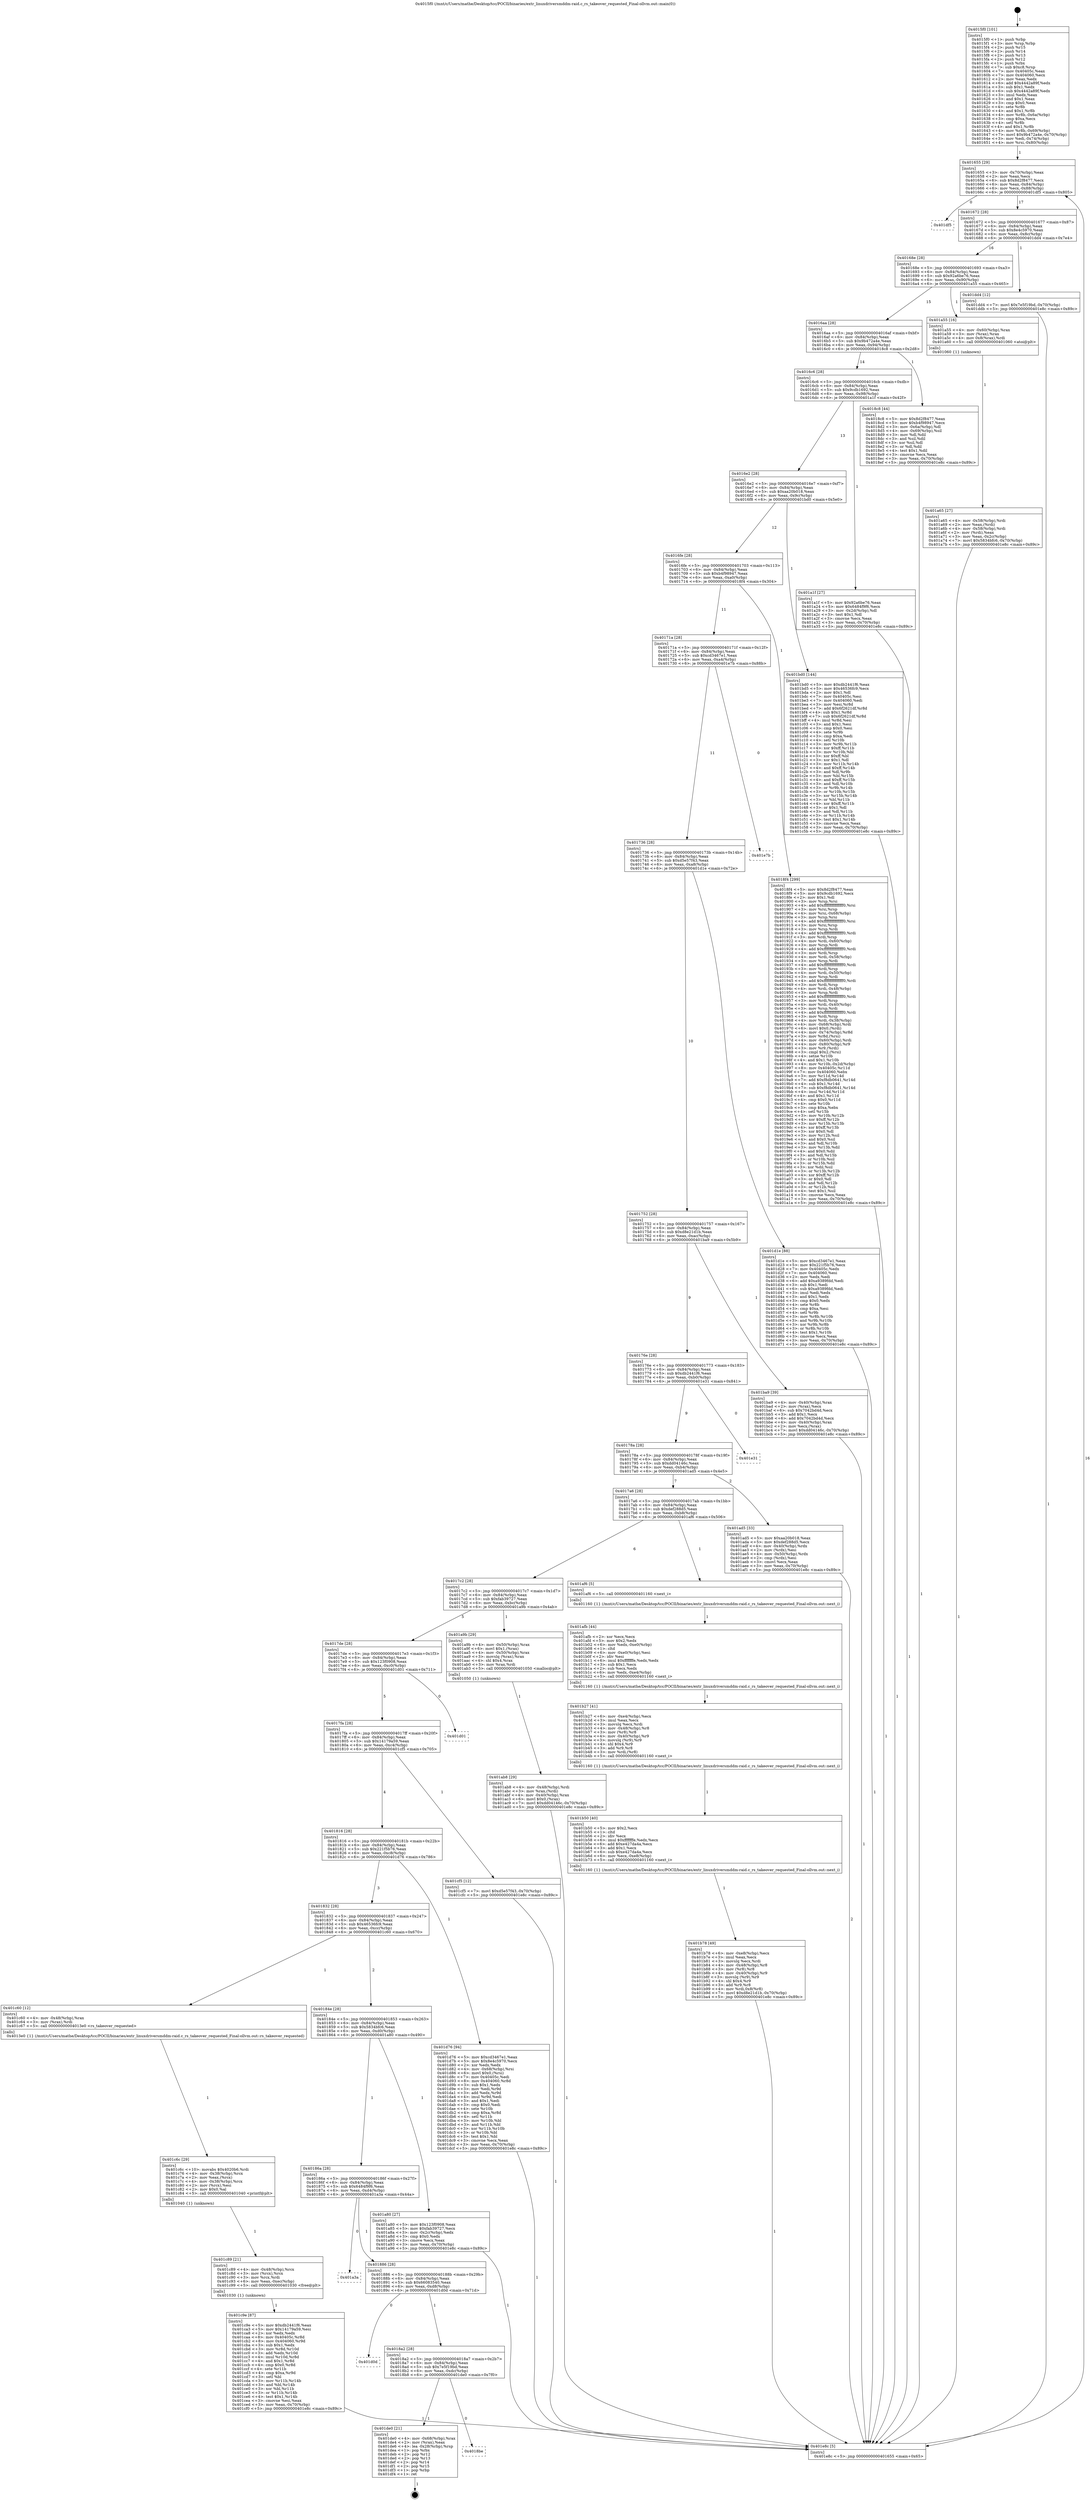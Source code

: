 digraph "0x4015f0" {
  label = "0x4015f0 (/mnt/c/Users/mathe/Desktop/tcc/POCII/binaries/extr_linuxdriversmddm-raid.c_rs_takeover_requested_Final-ollvm.out::main(0))"
  labelloc = "t"
  node[shape=record]

  Entry [label="",width=0.3,height=0.3,shape=circle,fillcolor=black,style=filled]
  "0x401655" [label="{
     0x401655 [29]\l
     | [instrs]\l
     &nbsp;&nbsp;0x401655 \<+3\>: mov -0x70(%rbp),%eax\l
     &nbsp;&nbsp;0x401658 \<+2\>: mov %eax,%ecx\l
     &nbsp;&nbsp;0x40165a \<+6\>: sub $0x8d2f8477,%ecx\l
     &nbsp;&nbsp;0x401660 \<+6\>: mov %eax,-0x84(%rbp)\l
     &nbsp;&nbsp;0x401666 \<+6\>: mov %ecx,-0x88(%rbp)\l
     &nbsp;&nbsp;0x40166c \<+6\>: je 0000000000401df5 \<main+0x805\>\l
  }"]
  "0x401df5" [label="{
     0x401df5\l
  }", style=dashed]
  "0x401672" [label="{
     0x401672 [28]\l
     | [instrs]\l
     &nbsp;&nbsp;0x401672 \<+5\>: jmp 0000000000401677 \<main+0x87\>\l
     &nbsp;&nbsp;0x401677 \<+6\>: mov -0x84(%rbp),%eax\l
     &nbsp;&nbsp;0x40167d \<+5\>: sub $0x8e4c5970,%eax\l
     &nbsp;&nbsp;0x401682 \<+6\>: mov %eax,-0x8c(%rbp)\l
     &nbsp;&nbsp;0x401688 \<+6\>: je 0000000000401dd4 \<main+0x7e4\>\l
  }"]
  Exit [label="",width=0.3,height=0.3,shape=circle,fillcolor=black,style=filled,peripheries=2]
  "0x401dd4" [label="{
     0x401dd4 [12]\l
     | [instrs]\l
     &nbsp;&nbsp;0x401dd4 \<+7\>: movl $0x7e5f19bd,-0x70(%rbp)\l
     &nbsp;&nbsp;0x401ddb \<+5\>: jmp 0000000000401e8c \<main+0x89c\>\l
  }"]
  "0x40168e" [label="{
     0x40168e [28]\l
     | [instrs]\l
     &nbsp;&nbsp;0x40168e \<+5\>: jmp 0000000000401693 \<main+0xa3\>\l
     &nbsp;&nbsp;0x401693 \<+6\>: mov -0x84(%rbp),%eax\l
     &nbsp;&nbsp;0x401699 \<+5\>: sub $0x92a6be76,%eax\l
     &nbsp;&nbsp;0x40169e \<+6\>: mov %eax,-0x90(%rbp)\l
     &nbsp;&nbsp;0x4016a4 \<+6\>: je 0000000000401a55 \<main+0x465\>\l
  }"]
  "0x4018be" [label="{
     0x4018be\l
  }", style=dashed]
  "0x401a55" [label="{
     0x401a55 [16]\l
     | [instrs]\l
     &nbsp;&nbsp;0x401a55 \<+4\>: mov -0x60(%rbp),%rax\l
     &nbsp;&nbsp;0x401a59 \<+3\>: mov (%rax),%rax\l
     &nbsp;&nbsp;0x401a5c \<+4\>: mov 0x8(%rax),%rdi\l
     &nbsp;&nbsp;0x401a60 \<+5\>: call 0000000000401060 \<atoi@plt\>\l
     | [calls]\l
     &nbsp;&nbsp;0x401060 \{1\} (unknown)\l
  }"]
  "0x4016aa" [label="{
     0x4016aa [28]\l
     | [instrs]\l
     &nbsp;&nbsp;0x4016aa \<+5\>: jmp 00000000004016af \<main+0xbf\>\l
     &nbsp;&nbsp;0x4016af \<+6\>: mov -0x84(%rbp),%eax\l
     &nbsp;&nbsp;0x4016b5 \<+5\>: sub $0x9b472a4e,%eax\l
     &nbsp;&nbsp;0x4016ba \<+6\>: mov %eax,-0x94(%rbp)\l
     &nbsp;&nbsp;0x4016c0 \<+6\>: je 00000000004018c8 \<main+0x2d8\>\l
  }"]
  "0x401de0" [label="{
     0x401de0 [21]\l
     | [instrs]\l
     &nbsp;&nbsp;0x401de0 \<+4\>: mov -0x68(%rbp),%rax\l
     &nbsp;&nbsp;0x401de4 \<+2\>: mov (%rax),%eax\l
     &nbsp;&nbsp;0x401de6 \<+4\>: lea -0x28(%rbp),%rsp\l
     &nbsp;&nbsp;0x401dea \<+1\>: pop %rbx\l
     &nbsp;&nbsp;0x401deb \<+2\>: pop %r12\l
     &nbsp;&nbsp;0x401ded \<+2\>: pop %r13\l
     &nbsp;&nbsp;0x401def \<+2\>: pop %r14\l
     &nbsp;&nbsp;0x401df1 \<+2\>: pop %r15\l
     &nbsp;&nbsp;0x401df3 \<+1\>: pop %rbp\l
     &nbsp;&nbsp;0x401df4 \<+1\>: ret\l
  }"]
  "0x4018c8" [label="{
     0x4018c8 [44]\l
     | [instrs]\l
     &nbsp;&nbsp;0x4018c8 \<+5\>: mov $0x8d2f8477,%eax\l
     &nbsp;&nbsp;0x4018cd \<+5\>: mov $0xb4f98947,%ecx\l
     &nbsp;&nbsp;0x4018d2 \<+3\>: mov -0x6a(%rbp),%dl\l
     &nbsp;&nbsp;0x4018d5 \<+4\>: mov -0x69(%rbp),%sil\l
     &nbsp;&nbsp;0x4018d9 \<+3\>: mov %dl,%dil\l
     &nbsp;&nbsp;0x4018dc \<+3\>: and %sil,%dil\l
     &nbsp;&nbsp;0x4018df \<+3\>: xor %sil,%dl\l
     &nbsp;&nbsp;0x4018e2 \<+3\>: or %dl,%dil\l
     &nbsp;&nbsp;0x4018e5 \<+4\>: test $0x1,%dil\l
     &nbsp;&nbsp;0x4018e9 \<+3\>: cmovne %ecx,%eax\l
     &nbsp;&nbsp;0x4018ec \<+3\>: mov %eax,-0x70(%rbp)\l
     &nbsp;&nbsp;0x4018ef \<+5\>: jmp 0000000000401e8c \<main+0x89c\>\l
  }"]
  "0x4016c6" [label="{
     0x4016c6 [28]\l
     | [instrs]\l
     &nbsp;&nbsp;0x4016c6 \<+5\>: jmp 00000000004016cb \<main+0xdb\>\l
     &nbsp;&nbsp;0x4016cb \<+6\>: mov -0x84(%rbp),%eax\l
     &nbsp;&nbsp;0x4016d1 \<+5\>: sub $0x9cdb1692,%eax\l
     &nbsp;&nbsp;0x4016d6 \<+6\>: mov %eax,-0x98(%rbp)\l
     &nbsp;&nbsp;0x4016dc \<+6\>: je 0000000000401a1f \<main+0x42f\>\l
  }"]
  "0x401e8c" [label="{
     0x401e8c [5]\l
     | [instrs]\l
     &nbsp;&nbsp;0x401e8c \<+5\>: jmp 0000000000401655 \<main+0x65\>\l
  }"]
  "0x4015f0" [label="{
     0x4015f0 [101]\l
     | [instrs]\l
     &nbsp;&nbsp;0x4015f0 \<+1\>: push %rbp\l
     &nbsp;&nbsp;0x4015f1 \<+3\>: mov %rsp,%rbp\l
     &nbsp;&nbsp;0x4015f4 \<+2\>: push %r15\l
     &nbsp;&nbsp;0x4015f6 \<+2\>: push %r14\l
     &nbsp;&nbsp;0x4015f8 \<+2\>: push %r13\l
     &nbsp;&nbsp;0x4015fa \<+2\>: push %r12\l
     &nbsp;&nbsp;0x4015fc \<+1\>: push %rbx\l
     &nbsp;&nbsp;0x4015fd \<+7\>: sub $0xc8,%rsp\l
     &nbsp;&nbsp;0x401604 \<+7\>: mov 0x40405c,%eax\l
     &nbsp;&nbsp;0x40160b \<+7\>: mov 0x404060,%ecx\l
     &nbsp;&nbsp;0x401612 \<+2\>: mov %eax,%edx\l
     &nbsp;&nbsp;0x401614 \<+6\>: add $0x4442a89f,%edx\l
     &nbsp;&nbsp;0x40161a \<+3\>: sub $0x1,%edx\l
     &nbsp;&nbsp;0x40161d \<+6\>: sub $0x4442a89f,%edx\l
     &nbsp;&nbsp;0x401623 \<+3\>: imul %edx,%eax\l
     &nbsp;&nbsp;0x401626 \<+3\>: and $0x1,%eax\l
     &nbsp;&nbsp;0x401629 \<+3\>: cmp $0x0,%eax\l
     &nbsp;&nbsp;0x40162c \<+4\>: sete %r8b\l
     &nbsp;&nbsp;0x401630 \<+4\>: and $0x1,%r8b\l
     &nbsp;&nbsp;0x401634 \<+4\>: mov %r8b,-0x6a(%rbp)\l
     &nbsp;&nbsp;0x401638 \<+3\>: cmp $0xa,%ecx\l
     &nbsp;&nbsp;0x40163b \<+4\>: setl %r8b\l
     &nbsp;&nbsp;0x40163f \<+4\>: and $0x1,%r8b\l
     &nbsp;&nbsp;0x401643 \<+4\>: mov %r8b,-0x69(%rbp)\l
     &nbsp;&nbsp;0x401647 \<+7\>: movl $0x9b472a4e,-0x70(%rbp)\l
     &nbsp;&nbsp;0x40164e \<+3\>: mov %edi,-0x74(%rbp)\l
     &nbsp;&nbsp;0x401651 \<+4\>: mov %rsi,-0x80(%rbp)\l
  }"]
  "0x4018a2" [label="{
     0x4018a2 [28]\l
     | [instrs]\l
     &nbsp;&nbsp;0x4018a2 \<+5\>: jmp 00000000004018a7 \<main+0x2b7\>\l
     &nbsp;&nbsp;0x4018a7 \<+6\>: mov -0x84(%rbp),%eax\l
     &nbsp;&nbsp;0x4018ad \<+5\>: sub $0x7e5f19bd,%eax\l
     &nbsp;&nbsp;0x4018b2 \<+6\>: mov %eax,-0xdc(%rbp)\l
     &nbsp;&nbsp;0x4018b8 \<+6\>: je 0000000000401de0 \<main+0x7f0\>\l
  }"]
  "0x401a1f" [label="{
     0x401a1f [27]\l
     | [instrs]\l
     &nbsp;&nbsp;0x401a1f \<+5\>: mov $0x92a6be76,%eax\l
     &nbsp;&nbsp;0x401a24 \<+5\>: mov $0x6484f9f6,%ecx\l
     &nbsp;&nbsp;0x401a29 \<+3\>: mov -0x2d(%rbp),%dl\l
     &nbsp;&nbsp;0x401a2c \<+3\>: test $0x1,%dl\l
     &nbsp;&nbsp;0x401a2f \<+3\>: cmovne %ecx,%eax\l
     &nbsp;&nbsp;0x401a32 \<+3\>: mov %eax,-0x70(%rbp)\l
     &nbsp;&nbsp;0x401a35 \<+5\>: jmp 0000000000401e8c \<main+0x89c\>\l
  }"]
  "0x4016e2" [label="{
     0x4016e2 [28]\l
     | [instrs]\l
     &nbsp;&nbsp;0x4016e2 \<+5\>: jmp 00000000004016e7 \<main+0xf7\>\l
     &nbsp;&nbsp;0x4016e7 \<+6\>: mov -0x84(%rbp),%eax\l
     &nbsp;&nbsp;0x4016ed \<+5\>: sub $0xaa20b018,%eax\l
     &nbsp;&nbsp;0x4016f2 \<+6\>: mov %eax,-0x9c(%rbp)\l
     &nbsp;&nbsp;0x4016f8 \<+6\>: je 0000000000401bd0 \<main+0x5e0\>\l
  }"]
  "0x401d0d" [label="{
     0x401d0d\l
  }", style=dashed]
  "0x401bd0" [label="{
     0x401bd0 [144]\l
     | [instrs]\l
     &nbsp;&nbsp;0x401bd0 \<+5\>: mov $0xdb2441f6,%eax\l
     &nbsp;&nbsp;0x401bd5 \<+5\>: mov $0x46536fc9,%ecx\l
     &nbsp;&nbsp;0x401bda \<+2\>: mov $0x1,%dl\l
     &nbsp;&nbsp;0x401bdc \<+7\>: mov 0x40405c,%esi\l
     &nbsp;&nbsp;0x401be3 \<+7\>: mov 0x404060,%edi\l
     &nbsp;&nbsp;0x401bea \<+3\>: mov %esi,%r8d\l
     &nbsp;&nbsp;0x401bed \<+7\>: add $0x6f2621df,%r8d\l
     &nbsp;&nbsp;0x401bf4 \<+4\>: sub $0x1,%r8d\l
     &nbsp;&nbsp;0x401bf8 \<+7\>: sub $0x6f2621df,%r8d\l
     &nbsp;&nbsp;0x401bff \<+4\>: imul %r8d,%esi\l
     &nbsp;&nbsp;0x401c03 \<+3\>: and $0x1,%esi\l
     &nbsp;&nbsp;0x401c06 \<+3\>: cmp $0x0,%esi\l
     &nbsp;&nbsp;0x401c09 \<+4\>: sete %r9b\l
     &nbsp;&nbsp;0x401c0d \<+3\>: cmp $0xa,%edi\l
     &nbsp;&nbsp;0x401c10 \<+4\>: setl %r10b\l
     &nbsp;&nbsp;0x401c14 \<+3\>: mov %r9b,%r11b\l
     &nbsp;&nbsp;0x401c17 \<+4\>: xor $0xff,%r11b\l
     &nbsp;&nbsp;0x401c1b \<+3\>: mov %r10b,%bl\l
     &nbsp;&nbsp;0x401c1e \<+3\>: xor $0xff,%bl\l
     &nbsp;&nbsp;0x401c21 \<+3\>: xor $0x1,%dl\l
     &nbsp;&nbsp;0x401c24 \<+3\>: mov %r11b,%r14b\l
     &nbsp;&nbsp;0x401c27 \<+4\>: and $0xff,%r14b\l
     &nbsp;&nbsp;0x401c2b \<+3\>: and %dl,%r9b\l
     &nbsp;&nbsp;0x401c2e \<+3\>: mov %bl,%r15b\l
     &nbsp;&nbsp;0x401c31 \<+4\>: and $0xff,%r15b\l
     &nbsp;&nbsp;0x401c35 \<+3\>: and %dl,%r10b\l
     &nbsp;&nbsp;0x401c38 \<+3\>: or %r9b,%r14b\l
     &nbsp;&nbsp;0x401c3b \<+3\>: or %r10b,%r15b\l
     &nbsp;&nbsp;0x401c3e \<+3\>: xor %r15b,%r14b\l
     &nbsp;&nbsp;0x401c41 \<+3\>: or %bl,%r11b\l
     &nbsp;&nbsp;0x401c44 \<+4\>: xor $0xff,%r11b\l
     &nbsp;&nbsp;0x401c48 \<+3\>: or $0x1,%dl\l
     &nbsp;&nbsp;0x401c4b \<+3\>: and %dl,%r11b\l
     &nbsp;&nbsp;0x401c4e \<+3\>: or %r11b,%r14b\l
     &nbsp;&nbsp;0x401c51 \<+4\>: test $0x1,%r14b\l
     &nbsp;&nbsp;0x401c55 \<+3\>: cmovne %ecx,%eax\l
     &nbsp;&nbsp;0x401c58 \<+3\>: mov %eax,-0x70(%rbp)\l
     &nbsp;&nbsp;0x401c5b \<+5\>: jmp 0000000000401e8c \<main+0x89c\>\l
  }"]
  "0x4016fe" [label="{
     0x4016fe [28]\l
     | [instrs]\l
     &nbsp;&nbsp;0x4016fe \<+5\>: jmp 0000000000401703 \<main+0x113\>\l
     &nbsp;&nbsp;0x401703 \<+6\>: mov -0x84(%rbp),%eax\l
     &nbsp;&nbsp;0x401709 \<+5\>: sub $0xb4f98947,%eax\l
     &nbsp;&nbsp;0x40170e \<+6\>: mov %eax,-0xa0(%rbp)\l
     &nbsp;&nbsp;0x401714 \<+6\>: je 00000000004018f4 \<main+0x304\>\l
  }"]
  "0x401886" [label="{
     0x401886 [28]\l
     | [instrs]\l
     &nbsp;&nbsp;0x401886 \<+5\>: jmp 000000000040188b \<main+0x29b\>\l
     &nbsp;&nbsp;0x40188b \<+6\>: mov -0x84(%rbp),%eax\l
     &nbsp;&nbsp;0x401891 \<+5\>: sub $0x66083540,%eax\l
     &nbsp;&nbsp;0x401896 \<+6\>: mov %eax,-0xd8(%rbp)\l
     &nbsp;&nbsp;0x40189c \<+6\>: je 0000000000401d0d \<main+0x71d\>\l
  }"]
  "0x4018f4" [label="{
     0x4018f4 [299]\l
     | [instrs]\l
     &nbsp;&nbsp;0x4018f4 \<+5\>: mov $0x8d2f8477,%eax\l
     &nbsp;&nbsp;0x4018f9 \<+5\>: mov $0x9cdb1692,%ecx\l
     &nbsp;&nbsp;0x4018fe \<+2\>: mov $0x1,%dl\l
     &nbsp;&nbsp;0x401900 \<+3\>: mov %rsp,%rsi\l
     &nbsp;&nbsp;0x401903 \<+4\>: add $0xfffffffffffffff0,%rsi\l
     &nbsp;&nbsp;0x401907 \<+3\>: mov %rsi,%rsp\l
     &nbsp;&nbsp;0x40190a \<+4\>: mov %rsi,-0x68(%rbp)\l
     &nbsp;&nbsp;0x40190e \<+3\>: mov %rsp,%rsi\l
     &nbsp;&nbsp;0x401911 \<+4\>: add $0xfffffffffffffff0,%rsi\l
     &nbsp;&nbsp;0x401915 \<+3\>: mov %rsi,%rsp\l
     &nbsp;&nbsp;0x401918 \<+3\>: mov %rsp,%rdi\l
     &nbsp;&nbsp;0x40191b \<+4\>: add $0xfffffffffffffff0,%rdi\l
     &nbsp;&nbsp;0x40191f \<+3\>: mov %rdi,%rsp\l
     &nbsp;&nbsp;0x401922 \<+4\>: mov %rdi,-0x60(%rbp)\l
     &nbsp;&nbsp;0x401926 \<+3\>: mov %rsp,%rdi\l
     &nbsp;&nbsp;0x401929 \<+4\>: add $0xfffffffffffffff0,%rdi\l
     &nbsp;&nbsp;0x40192d \<+3\>: mov %rdi,%rsp\l
     &nbsp;&nbsp;0x401930 \<+4\>: mov %rdi,-0x58(%rbp)\l
     &nbsp;&nbsp;0x401934 \<+3\>: mov %rsp,%rdi\l
     &nbsp;&nbsp;0x401937 \<+4\>: add $0xfffffffffffffff0,%rdi\l
     &nbsp;&nbsp;0x40193b \<+3\>: mov %rdi,%rsp\l
     &nbsp;&nbsp;0x40193e \<+4\>: mov %rdi,-0x50(%rbp)\l
     &nbsp;&nbsp;0x401942 \<+3\>: mov %rsp,%rdi\l
     &nbsp;&nbsp;0x401945 \<+4\>: add $0xfffffffffffffff0,%rdi\l
     &nbsp;&nbsp;0x401949 \<+3\>: mov %rdi,%rsp\l
     &nbsp;&nbsp;0x40194c \<+4\>: mov %rdi,-0x48(%rbp)\l
     &nbsp;&nbsp;0x401950 \<+3\>: mov %rsp,%rdi\l
     &nbsp;&nbsp;0x401953 \<+4\>: add $0xfffffffffffffff0,%rdi\l
     &nbsp;&nbsp;0x401957 \<+3\>: mov %rdi,%rsp\l
     &nbsp;&nbsp;0x40195a \<+4\>: mov %rdi,-0x40(%rbp)\l
     &nbsp;&nbsp;0x40195e \<+3\>: mov %rsp,%rdi\l
     &nbsp;&nbsp;0x401961 \<+4\>: add $0xfffffffffffffff0,%rdi\l
     &nbsp;&nbsp;0x401965 \<+3\>: mov %rdi,%rsp\l
     &nbsp;&nbsp;0x401968 \<+4\>: mov %rdi,-0x38(%rbp)\l
     &nbsp;&nbsp;0x40196c \<+4\>: mov -0x68(%rbp),%rdi\l
     &nbsp;&nbsp;0x401970 \<+6\>: movl $0x0,(%rdi)\l
     &nbsp;&nbsp;0x401976 \<+4\>: mov -0x74(%rbp),%r8d\l
     &nbsp;&nbsp;0x40197a \<+3\>: mov %r8d,(%rsi)\l
     &nbsp;&nbsp;0x40197d \<+4\>: mov -0x60(%rbp),%rdi\l
     &nbsp;&nbsp;0x401981 \<+4\>: mov -0x80(%rbp),%r9\l
     &nbsp;&nbsp;0x401985 \<+3\>: mov %r9,(%rdi)\l
     &nbsp;&nbsp;0x401988 \<+3\>: cmpl $0x2,(%rsi)\l
     &nbsp;&nbsp;0x40198b \<+4\>: setne %r10b\l
     &nbsp;&nbsp;0x40198f \<+4\>: and $0x1,%r10b\l
     &nbsp;&nbsp;0x401993 \<+4\>: mov %r10b,-0x2d(%rbp)\l
     &nbsp;&nbsp;0x401997 \<+8\>: mov 0x40405c,%r11d\l
     &nbsp;&nbsp;0x40199f \<+7\>: mov 0x404060,%ebx\l
     &nbsp;&nbsp;0x4019a6 \<+3\>: mov %r11d,%r14d\l
     &nbsp;&nbsp;0x4019a9 \<+7\>: add $0xf8db0641,%r14d\l
     &nbsp;&nbsp;0x4019b0 \<+4\>: sub $0x1,%r14d\l
     &nbsp;&nbsp;0x4019b4 \<+7\>: sub $0xf8db0641,%r14d\l
     &nbsp;&nbsp;0x4019bb \<+4\>: imul %r14d,%r11d\l
     &nbsp;&nbsp;0x4019bf \<+4\>: and $0x1,%r11d\l
     &nbsp;&nbsp;0x4019c3 \<+4\>: cmp $0x0,%r11d\l
     &nbsp;&nbsp;0x4019c7 \<+4\>: sete %r10b\l
     &nbsp;&nbsp;0x4019cb \<+3\>: cmp $0xa,%ebx\l
     &nbsp;&nbsp;0x4019ce \<+4\>: setl %r15b\l
     &nbsp;&nbsp;0x4019d2 \<+3\>: mov %r10b,%r12b\l
     &nbsp;&nbsp;0x4019d5 \<+4\>: xor $0xff,%r12b\l
     &nbsp;&nbsp;0x4019d9 \<+3\>: mov %r15b,%r13b\l
     &nbsp;&nbsp;0x4019dc \<+4\>: xor $0xff,%r13b\l
     &nbsp;&nbsp;0x4019e0 \<+3\>: xor $0x0,%dl\l
     &nbsp;&nbsp;0x4019e3 \<+3\>: mov %r12b,%sil\l
     &nbsp;&nbsp;0x4019e6 \<+4\>: and $0x0,%sil\l
     &nbsp;&nbsp;0x4019ea \<+3\>: and %dl,%r10b\l
     &nbsp;&nbsp;0x4019ed \<+3\>: mov %r13b,%dil\l
     &nbsp;&nbsp;0x4019f0 \<+4\>: and $0x0,%dil\l
     &nbsp;&nbsp;0x4019f4 \<+3\>: and %dl,%r15b\l
     &nbsp;&nbsp;0x4019f7 \<+3\>: or %r10b,%sil\l
     &nbsp;&nbsp;0x4019fa \<+3\>: or %r15b,%dil\l
     &nbsp;&nbsp;0x4019fd \<+3\>: xor %dil,%sil\l
     &nbsp;&nbsp;0x401a00 \<+3\>: or %r13b,%r12b\l
     &nbsp;&nbsp;0x401a03 \<+4\>: xor $0xff,%r12b\l
     &nbsp;&nbsp;0x401a07 \<+3\>: or $0x0,%dl\l
     &nbsp;&nbsp;0x401a0a \<+3\>: and %dl,%r12b\l
     &nbsp;&nbsp;0x401a0d \<+3\>: or %r12b,%sil\l
     &nbsp;&nbsp;0x401a10 \<+4\>: test $0x1,%sil\l
     &nbsp;&nbsp;0x401a14 \<+3\>: cmovne %ecx,%eax\l
     &nbsp;&nbsp;0x401a17 \<+3\>: mov %eax,-0x70(%rbp)\l
     &nbsp;&nbsp;0x401a1a \<+5\>: jmp 0000000000401e8c \<main+0x89c\>\l
  }"]
  "0x40171a" [label="{
     0x40171a [28]\l
     | [instrs]\l
     &nbsp;&nbsp;0x40171a \<+5\>: jmp 000000000040171f \<main+0x12f\>\l
     &nbsp;&nbsp;0x40171f \<+6\>: mov -0x84(%rbp),%eax\l
     &nbsp;&nbsp;0x401725 \<+5\>: sub $0xcd3467e1,%eax\l
     &nbsp;&nbsp;0x40172a \<+6\>: mov %eax,-0xa4(%rbp)\l
     &nbsp;&nbsp;0x401730 \<+6\>: je 0000000000401e7b \<main+0x88b\>\l
  }"]
  "0x401a3a" [label="{
     0x401a3a\l
  }", style=dashed]
  "0x401a65" [label="{
     0x401a65 [27]\l
     | [instrs]\l
     &nbsp;&nbsp;0x401a65 \<+4\>: mov -0x58(%rbp),%rdi\l
     &nbsp;&nbsp;0x401a69 \<+2\>: mov %eax,(%rdi)\l
     &nbsp;&nbsp;0x401a6b \<+4\>: mov -0x58(%rbp),%rdi\l
     &nbsp;&nbsp;0x401a6f \<+2\>: mov (%rdi),%eax\l
     &nbsp;&nbsp;0x401a71 \<+3\>: mov %eax,-0x2c(%rbp)\l
     &nbsp;&nbsp;0x401a74 \<+7\>: movl $0x5834bfc6,-0x70(%rbp)\l
     &nbsp;&nbsp;0x401a7b \<+5\>: jmp 0000000000401e8c \<main+0x89c\>\l
  }"]
  "0x401c9e" [label="{
     0x401c9e [87]\l
     | [instrs]\l
     &nbsp;&nbsp;0x401c9e \<+5\>: mov $0xdb2441f6,%eax\l
     &nbsp;&nbsp;0x401ca3 \<+5\>: mov $0x14179a59,%esi\l
     &nbsp;&nbsp;0x401ca8 \<+2\>: xor %edx,%edx\l
     &nbsp;&nbsp;0x401caa \<+8\>: mov 0x40405c,%r8d\l
     &nbsp;&nbsp;0x401cb2 \<+8\>: mov 0x404060,%r9d\l
     &nbsp;&nbsp;0x401cba \<+3\>: sub $0x1,%edx\l
     &nbsp;&nbsp;0x401cbd \<+3\>: mov %r8d,%r10d\l
     &nbsp;&nbsp;0x401cc0 \<+3\>: add %edx,%r10d\l
     &nbsp;&nbsp;0x401cc3 \<+4\>: imul %r10d,%r8d\l
     &nbsp;&nbsp;0x401cc7 \<+4\>: and $0x1,%r8d\l
     &nbsp;&nbsp;0x401ccb \<+4\>: cmp $0x0,%r8d\l
     &nbsp;&nbsp;0x401ccf \<+4\>: sete %r11b\l
     &nbsp;&nbsp;0x401cd3 \<+4\>: cmp $0xa,%r9d\l
     &nbsp;&nbsp;0x401cd7 \<+3\>: setl %bl\l
     &nbsp;&nbsp;0x401cda \<+3\>: mov %r11b,%r14b\l
     &nbsp;&nbsp;0x401cdd \<+3\>: and %bl,%r14b\l
     &nbsp;&nbsp;0x401ce0 \<+3\>: xor %bl,%r11b\l
     &nbsp;&nbsp;0x401ce3 \<+3\>: or %r11b,%r14b\l
     &nbsp;&nbsp;0x401ce6 \<+4\>: test $0x1,%r14b\l
     &nbsp;&nbsp;0x401cea \<+3\>: cmovne %esi,%eax\l
     &nbsp;&nbsp;0x401ced \<+3\>: mov %eax,-0x70(%rbp)\l
     &nbsp;&nbsp;0x401cf0 \<+5\>: jmp 0000000000401e8c \<main+0x89c\>\l
  }"]
  "0x401e7b" [label="{
     0x401e7b\l
  }", style=dashed]
  "0x401736" [label="{
     0x401736 [28]\l
     | [instrs]\l
     &nbsp;&nbsp;0x401736 \<+5\>: jmp 000000000040173b \<main+0x14b\>\l
     &nbsp;&nbsp;0x40173b \<+6\>: mov -0x84(%rbp),%eax\l
     &nbsp;&nbsp;0x401741 \<+5\>: sub $0xd5e57f43,%eax\l
     &nbsp;&nbsp;0x401746 \<+6\>: mov %eax,-0xa8(%rbp)\l
     &nbsp;&nbsp;0x40174c \<+6\>: je 0000000000401d1e \<main+0x72e\>\l
  }"]
  "0x401c89" [label="{
     0x401c89 [21]\l
     | [instrs]\l
     &nbsp;&nbsp;0x401c89 \<+4\>: mov -0x48(%rbp),%rcx\l
     &nbsp;&nbsp;0x401c8d \<+3\>: mov (%rcx),%rcx\l
     &nbsp;&nbsp;0x401c90 \<+3\>: mov %rcx,%rdi\l
     &nbsp;&nbsp;0x401c93 \<+6\>: mov %eax,-0xec(%rbp)\l
     &nbsp;&nbsp;0x401c99 \<+5\>: call 0000000000401030 \<free@plt\>\l
     | [calls]\l
     &nbsp;&nbsp;0x401030 \{1\} (unknown)\l
  }"]
  "0x401d1e" [label="{
     0x401d1e [88]\l
     | [instrs]\l
     &nbsp;&nbsp;0x401d1e \<+5\>: mov $0xcd3467e1,%eax\l
     &nbsp;&nbsp;0x401d23 \<+5\>: mov $0x221f5b76,%ecx\l
     &nbsp;&nbsp;0x401d28 \<+7\>: mov 0x40405c,%edx\l
     &nbsp;&nbsp;0x401d2f \<+7\>: mov 0x404060,%esi\l
     &nbsp;&nbsp;0x401d36 \<+2\>: mov %edx,%edi\l
     &nbsp;&nbsp;0x401d38 \<+6\>: add $0xa9389fdd,%edi\l
     &nbsp;&nbsp;0x401d3e \<+3\>: sub $0x1,%edi\l
     &nbsp;&nbsp;0x401d41 \<+6\>: sub $0xa9389fdd,%edi\l
     &nbsp;&nbsp;0x401d47 \<+3\>: imul %edi,%edx\l
     &nbsp;&nbsp;0x401d4a \<+3\>: and $0x1,%edx\l
     &nbsp;&nbsp;0x401d4d \<+3\>: cmp $0x0,%edx\l
     &nbsp;&nbsp;0x401d50 \<+4\>: sete %r8b\l
     &nbsp;&nbsp;0x401d54 \<+3\>: cmp $0xa,%esi\l
     &nbsp;&nbsp;0x401d57 \<+4\>: setl %r9b\l
     &nbsp;&nbsp;0x401d5b \<+3\>: mov %r8b,%r10b\l
     &nbsp;&nbsp;0x401d5e \<+3\>: and %r9b,%r10b\l
     &nbsp;&nbsp;0x401d61 \<+3\>: xor %r9b,%r8b\l
     &nbsp;&nbsp;0x401d64 \<+3\>: or %r8b,%r10b\l
     &nbsp;&nbsp;0x401d67 \<+4\>: test $0x1,%r10b\l
     &nbsp;&nbsp;0x401d6b \<+3\>: cmovne %ecx,%eax\l
     &nbsp;&nbsp;0x401d6e \<+3\>: mov %eax,-0x70(%rbp)\l
     &nbsp;&nbsp;0x401d71 \<+5\>: jmp 0000000000401e8c \<main+0x89c\>\l
  }"]
  "0x401752" [label="{
     0x401752 [28]\l
     | [instrs]\l
     &nbsp;&nbsp;0x401752 \<+5\>: jmp 0000000000401757 \<main+0x167\>\l
     &nbsp;&nbsp;0x401757 \<+6\>: mov -0x84(%rbp),%eax\l
     &nbsp;&nbsp;0x40175d \<+5\>: sub $0xd8e21d1b,%eax\l
     &nbsp;&nbsp;0x401762 \<+6\>: mov %eax,-0xac(%rbp)\l
     &nbsp;&nbsp;0x401768 \<+6\>: je 0000000000401ba9 \<main+0x5b9\>\l
  }"]
  "0x401c6c" [label="{
     0x401c6c [29]\l
     | [instrs]\l
     &nbsp;&nbsp;0x401c6c \<+10\>: movabs $0x4020b6,%rdi\l
     &nbsp;&nbsp;0x401c76 \<+4\>: mov -0x38(%rbp),%rcx\l
     &nbsp;&nbsp;0x401c7a \<+2\>: mov %eax,(%rcx)\l
     &nbsp;&nbsp;0x401c7c \<+4\>: mov -0x38(%rbp),%rcx\l
     &nbsp;&nbsp;0x401c80 \<+2\>: mov (%rcx),%esi\l
     &nbsp;&nbsp;0x401c82 \<+2\>: mov $0x0,%al\l
     &nbsp;&nbsp;0x401c84 \<+5\>: call 0000000000401040 \<printf@plt\>\l
     | [calls]\l
     &nbsp;&nbsp;0x401040 \{1\} (unknown)\l
  }"]
  "0x401ba9" [label="{
     0x401ba9 [39]\l
     | [instrs]\l
     &nbsp;&nbsp;0x401ba9 \<+4\>: mov -0x40(%rbp),%rax\l
     &nbsp;&nbsp;0x401bad \<+2\>: mov (%rax),%ecx\l
     &nbsp;&nbsp;0x401baf \<+6\>: sub $0x7042bd4d,%ecx\l
     &nbsp;&nbsp;0x401bb5 \<+3\>: add $0x1,%ecx\l
     &nbsp;&nbsp;0x401bb8 \<+6\>: add $0x7042bd4d,%ecx\l
     &nbsp;&nbsp;0x401bbe \<+4\>: mov -0x40(%rbp),%rax\l
     &nbsp;&nbsp;0x401bc2 \<+2\>: mov %ecx,(%rax)\l
     &nbsp;&nbsp;0x401bc4 \<+7\>: movl $0xdd04146c,-0x70(%rbp)\l
     &nbsp;&nbsp;0x401bcb \<+5\>: jmp 0000000000401e8c \<main+0x89c\>\l
  }"]
  "0x40176e" [label="{
     0x40176e [28]\l
     | [instrs]\l
     &nbsp;&nbsp;0x40176e \<+5\>: jmp 0000000000401773 \<main+0x183\>\l
     &nbsp;&nbsp;0x401773 \<+6\>: mov -0x84(%rbp),%eax\l
     &nbsp;&nbsp;0x401779 \<+5\>: sub $0xdb2441f6,%eax\l
     &nbsp;&nbsp;0x40177e \<+6\>: mov %eax,-0xb0(%rbp)\l
     &nbsp;&nbsp;0x401784 \<+6\>: je 0000000000401e31 \<main+0x841\>\l
  }"]
  "0x401b78" [label="{
     0x401b78 [49]\l
     | [instrs]\l
     &nbsp;&nbsp;0x401b78 \<+6\>: mov -0xe8(%rbp),%ecx\l
     &nbsp;&nbsp;0x401b7e \<+3\>: imul %eax,%ecx\l
     &nbsp;&nbsp;0x401b81 \<+3\>: movslq %ecx,%rdi\l
     &nbsp;&nbsp;0x401b84 \<+4\>: mov -0x48(%rbp),%r8\l
     &nbsp;&nbsp;0x401b88 \<+3\>: mov (%r8),%r8\l
     &nbsp;&nbsp;0x401b8b \<+4\>: mov -0x40(%rbp),%r9\l
     &nbsp;&nbsp;0x401b8f \<+3\>: movslq (%r9),%r9\l
     &nbsp;&nbsp;0x401b92 \<+4\>: shl $0x4,%r9\l
     &nbsp;&nbsp;0x401b96 \<+3\>: add %r9,%r8\l
     &nbsp;&nbsp;0x401b99 \<+4\>: mov %rdi,0x8(%r8)\l
     &nbsp;&nbsp;0x401b9d \<+7\>: movl $0xd8e21d1b,-0x70(%rbp)\l
     &nbsp;&nbsp;0x401ba4 \<+5\>: jmp 0000000000401e8c \<main+0x89c\>\l
  }"]
  "0x401e31" [label="{
     0x401e31\l
  }", style=dashed]
  "0x40178a" [label="{
     0x40178a [28]\l
     | [instrs]\l
     &nbsp;&nbsp;0x40178a \<+5\>: jmp 000000000040178f \<main+0x19f\>\l
     &nbsp;&nbsp;0x40178f \<+6\>: mov -0x84(%rbp),%eax\l
     &nbsp;&nbsp;0x401795 \<+5\>: sub $0xdd04146c,%eax\l
     &nbsp;&nbsp;0x40179a \<+6\>: mov %eax,-0xb4(%rbp)\l
     &nbsp;&nbsp;0x4017a0 \<+6\>: je 0000000000401ad5 \<main+0x4e5\>\l
  }"]
  "0x401b50" [label="{
     0x401b50 [40]\l
     | [instrs]\l
     &nbsp;&nbsp;0x401b50 \<+5\>: mov $0x2,%ecx\l
     &nbsp;&nbsp;0x401b55 \<+1\>: cltd\l
     &nbsp;&nbsp;0x401b56 \<+2\>: idiv %ecx\l
     &nbsp;&nbsp;0x401b58 \<+6\>: imul $0xfffffffe,%edx,%ecx\l
     &nbsp;&nbsp;0x401b5e \<+6\>: add $0xe427da4a,%ecx\l
     &nbsp;&nbsp;0x401b64 \<+3\>: add $0x1,%ecx\l
     &nbsp;&nbsp;0x401b67 \<+6\>: sub $0xe427da4a,%ecx\l
     &nbsp;&nbsp;0x401b6d \<+6\>: mov %ecx,-0xe8(%rbp)\l
     &nbsp;&nbsp;0x401b73 \<+5\>: call 0000000000401160 \<next_i\>\l
     | [calls]\l
     &nbsp;&nbsp;0x401160 \{1\} (/mnt/c/Users/mathe/Desktop/tcc/POCII/binaries/extr_linuxdriversmddm-raid.c_rs_takeover_requested_Final-ollvm.out::next_i)\l
  }"]
  "0x401ad5" [label="{
     0x401ad5 [33]\l
     | [instrs]\l
     &nbsp;&nbsp;0x401ad5 \<+5\>: mov $0xaa20b018,%eax\l
     &nbsp;&nbsp;0x401ada \<+5\>: mov $0xdef288d5,%ecx\l
     &nbsp;&nbsp;0x401adf \<+4\>: mov -0x40(%rbp),%rdx\l
     &nbsp;&nbsp;0x401ae3 \<+2\>: mov (%rdx),%esi\l
     &nbsp;&nbsp;0x401ae5 \<+4\>: mov -0x50(%rbp),%rdx\l
     &nbsp;&nbsp;0x401ae9 \<+2\>: cmp (%rdx),%esi\l
     &nbsp;&nbsp;0x401aeb \<+3\>: cmovl %ecx,%eax\l
     &nbsp;&nbsp;0x401aee \<+3\>: mov %eax,-0x70(%rbp)\l
     &nbsp;&nbsp;0x401af1 \<+5\>: jmp 0000000000401e8c \<main+0x89c\>\l
  }"]
  "0x4017a6" [label="{
     0x4017a6 [28]\l
     | [instrs]\l
     &nbsp;&nbsp;0x4017a6 \<+5\>: jmp 00000000004017ab \<main+0x1bb\>\l
     &nbsp;&nbsp;0x4017ab \<+6\>: mov -0x84(%rbp),%eax\l
     &nbsp;&nbsp;0x4017b1 \<+5\>: sub $0xdef288d5,%eax\l
     &nbsp;&nbsp;0x4017b6 \<+6\>: mov %eax,-0xb8(%rbp)\l
     &nbsp;&nbsp;0x4017bc \<+6\>: je 0000000000401af6 \<main+0x506\>\l
  }"]
  "0x401b27" [label="{
     0x401b27 [41]\l
     | [instrs]\l
     &nbsp;&nbsp;0x401b27 \<+6\>: mov -0xe4(%rbp),%ecx\l
     &nbsp;&nbsp;0x401b2d \<+3\>: imul %eax,%ecx\l
     &nbsp;&nbsp;0x401b30 \<+3\>: movslq %ecx,%rdi\l
     &nbsp;&nbsp;0x401b33 \<+4\>: mov -0x48(%rbp),%r8\l
     &nbsp;&nbsp;0x401b37 \<+3\>: mov (%r8),%r8\l
     &nbsp;&nbsp;0x401b3a \<+4\>: mov -0x40(%rbp),%r9\l
     &nbsp;&nbsp;0x401b3e \<+3\>: movslq (%r9),%r9\l
     &nbsp;&nbsp;0x401b41 \<+4\>: shl $0x4,%r9\l
     &nbsp;&nbsp;0x401b45 \<+3\>: add %r9,%r8\l
     &nbsp;&nbsp;0x401b48 \<+3\>: mov %rdi,(%r8)\l
     &nbsp;&nbsp;0x401b4b \<+5\>: call 0000000000401160 \<next_i\>\l
     | [calls]\l
     &nbsp;&nbsp;0x401160 \{1\} (/mnt/c/Users/mathe/Desktop/tcc/POCII/binaries/extr_linuxdriversmddm-raid.c_rs_takeover_requested_Final-ollvm.out::next_i)\l
  }"]
  "0x401af6" [label="{
     0x401af6 [5]\l
     | [instrs]\l
     &nbsp;&nbsp;0x401af6 \<+5\>: call 0000000000401160 \<next_i\>\l
     | [calls]\l
     &nbsp;&nbsp;0x401160 \{1\} (/mnt/c/Users/mathe/Desktop/tcc/POCII/binaries/extr_linuxdriversmddm-raid.c_rs_takeover_requested_Final-ollvm.out::next_i)\l
  }"]
  "0x4017c2" [label="{
     0x4017c2 [28]\l
     | [instrs]\l
     &nbsp;&nbsp;0x4017c2 \<+5\>: jmp 00000000004017c7 \<main+0x1d7\>\l
     &nbsp;&nbsp;0x4017c7 \<+6\>: mov -0x84(%rbp),%eax\l
     &nbsp;&nbsp;0x4017cd \<+5\>: sub $0xfab39727,%eax\l
     &nbsp;&nbsp;0x4017d2 \<+6\>: mov %eax,-0xbc(%rbp)\l
     &nbsp;&nbsp;0x4017d8 \<+6\>: je 0000000000401a9b \<main+0x4ab\>\l
  }"]
  "0x401afb" [label="{
     0x401afb [44]\l
     | [instrs]\l
     &nbsp;&nbsp;0x401afb \<+2\>: xor %ecx,%ecx\l
     &nbsp;&nbsp;0x401afd \<+5\>: mov $0x2,%edx\l
     &nbsp;&nbsp;0x401b02 \<+6\>: mov %edx,-0xe0(%rbp)\l
     &nbsp;&nbsp;0x401b08 \<+1\>: cltd\l
     &nbsp;&nbsp;0x401b09 \<+6\>: mov -0xe0(%rbp),%esi\l
     &nbsp;&nbsp;0x401b0f \<+2\>: idiv %esi\l
     &nbsp;&nbsp;0x401b11 \<+6\>: imul $0xfffffffe,%edx,%edx\l
     &nbsp;&nbsp;0x401b17 \<+3\>: sub $0x1,%ecx\l
     &nbsp;&nbsp;0x401b1a \<+2\>: sub %ecx,%edx\l
     &nbsp;&nbsp;0x401b1c \<+6\>: mov %edx,-0xe4(%rbp)\l
     &nbsp;&nbsp;0x401b22 \<+5\>: call 0000000000401160 \<next_i\>\l
     | [calls]\l
     &nbsp;&nbsp;0x401160 \{1\} (/mnt/c/Users/mathe/Desktop/tcc/POCII/binaries/extr_linuxdriversmddm-raid.c_rs_takeover_requested_Final-ollvm.out::next_i)\l
  }"]
  "0x401a9b" [label="{
     0x401a9b [29]\l
     | [instrs]\l
     &nbsp;&nbsp;0x401a9b \<+4\>: mov -0x50(%rbp),%rax\l
     &nbsp;&nbsp;0x401a9f \<+6\>: movl $0x1,(%rax)\l
     &nbsp;&nbsp;0x401aa5 \<+4\>: mov -0x50(%rbp),%rax\l
     &nbsp;&nbsp;0x401aa9 \<+3\>: movslq (%rax),%rax\l
     &nbsp;&nbsp;0x401aac \<+4\>: shl $0x4,%rax\l
     &nbsp;&nbsp;0x401ab0 \<+3\>: mov %rax,%rdi\l
     &nbsp;&nbsp;0x401ab3 \<+5\>: call 0000000000401050 \<malloc@plt\>\l
     | [calls]\l
     &nbsp;&nbsp;0x401050 \{1\} (unknown)\l
  }"]
  "0x4017de" [label="{
     0x4017de [28]\l
     | [instrs]\l
     &nbsp;&nbsp;0x4017de \<+5\>: jmp 00000000004017e3 \<main+0x1f3\>\l
     &nbsp;&nbsp;0x4017e3 \<+6\>: mov -0x84(%rbp),%eax\l
     &nbsp;&nbsp;0x4017e9 \<+5\>: sub $0x123f0908,%eax\l
     &nbsp;&nbsp;0x4017ee \<+6\>: mov %eax,-0xc0(%rbp)\l
     &nbsp;&nbsp;0x4017f4 \<+6\>: je 0000000000401d01 \<main+0x711\>\l
  }"]
  "0x401ab8" [label="{
     0x401ab8 [29]\l
     | [instrs]\l
     &nbsp;&nbsp;0x401ab8 \<+4\>: mov -0x48(%rbp),%rdi\l
     &nbsp;&nbsp;0x401abc \<+3\>: mov %rax,(%rdi)\l
     &nbsp;&nbsp;0x401abf \<+4\>: mov -0x40(%rbp),%rax\l
     &nbsp;&nbsp;0x401ac3 \<+6\>: movl $0x0,(%rax)\l
     &nbsp;&nbsp;0x401ac9 \<+7\>: movl $0xdd04146c,-0x70(%rbp)\l
     &nbsp;&nbsp;0x401ad0 \<+5\>: jmp 0000000000401e8c \<main+0x89c\>\l
  }"]
  "0x401d01" [label="{
     0x401d01\l
  }", style=dashed]
  "0x4017fa" [label="{
     0x4017fa [28]\l
     | [instrs]\l
     &nbsp;&nbsp;0x4017fa \<+5\>: jmp 00000000004017ff \<main+0x20f\>\l
     &nbsp;&nbsp;0x4017ff \<+6\>: mov -0x84(%rbp),%eax\l
     &nbsp;&nbsp;0x401805 \<+5\>: sub $0x14179a59,%eax\l
     &nbsp;&nbsp;0x40180a \<+6\>: mov %eax,-0xc4(%rbp)\l
     &nbsp;&nbsp;0x401810 \<+6\>: je 0000000000401cf5 \<main+0x705\>\l
  }"]
  "0x40186a" [label="{
     0x40186a [28]\l
     | [instrs]\l
     &nbsp;&nbsp;0x40186a \<+5\>: jmp 000000000040186f \<main+0x27f\>\l
     &nbsp;&nbsp;0x40186f \<+6\>: mov -0x84(%rbp),%eax\l
     &nbsp;&nbsp;0x401875 \<+5\>: sub $0x6484f9f6,%eax\l
     &nbsp;&nbsp;0x40187a \<+6\>: mov %eax,-0xd4(%rbp)\l
     &nbsp;&nbsp;0x401880 \<+6\>: je 0000000000401a3a \<main+0x44a\>\l
  }"]
  "0x401cf5" [label="{
     0x401cf5 [12]\l
     | [instrs]\l
     &nbsp;&nbsp;0x401cf5 \<+7\>: movl $0xd5e57f43,-0x70(%rbp)\l
     &nbsp;&nbsp;0x401cfc \<+5\>: jmp 0000000000401e8c \<main+0x89c\>\l
  }"]
  "0x401816" [label="{
     0x401816 [28]\l
     | [instrs]\l
     &nbsp;&nbsp;0x401816 \<+5\>: jmp 000000000040181b \<main+0x22b\>\l
     &nbsp;&nbsp;0x40181b \<+6\>: mov -0x84(%rbp),%eax\l
     &nbsp;&nbsp;0x401821 \<+5\>: sub $0x221f5b76,%eax\l
     &nbsp;&nbsp;0x401826 \<+6\>: mov %eax,-0xc8(%rbp)\l
     &nbsp;&nbsp;0x40182c \<+6\>: je 0000000000401d76 \<main+0x786\>\l
  }"]
  "0x401a80" [label="{
     0x401a80 [27]\l
     | [instrs]\l
     &nbsp;&nbsp;0x401a80 \<+5\>: mov $0x123f0908,%eax\l
     &nbsp;&nbsp;0x401a85 \<+5\>: mov $0xfab39727,%ecx\l
     &nbsp;&nbsp;0x401a8a \<+3\>: mov -0x2c(%rbp),%edx\l
     &nbsp;&nbsp;0x401a8d \<+3\>: cmp $0x0,%edx\l
     &nbsp;&nbsp;0x401a90 \<+3\>: cmove %ecx,%eax\l
     &nbsp;&nbsp;0x401a93 \<+3\>: mov %eax,-0x70(%rbp)\l
     &nbsp;&nbsp;0x401a96 \<+5\>: jmp 0000000000401e8c \<main+0x89c\>\l
  }"]
  "0x401d76" [label="{
     0x401d76 [94]\l
     | [instrs]\l
     &nbsp;&nbsp;0x401d76 \<+5\>: mov $0xcd3467e1,%eax\l
     &nbsp;&nbsp;0x401d7b \<+5\>: mov $0x8e4c5970,%ecx\l
     &nbsp;&nbsp;0x401d80 \<+2\>: xor %edx,%edx\l
     &nbsp;&nbsp;0x401d82 \<+4\>: mov -0x68(%rbp),%rsi\l
     &nbsp;&nbsp;0x401d86 \<+6\>: movl $0x0,(%rsi)\l
     &nbsp;&nbsp;0x401d8c \<+7\>: mov 0x40405c,%edi\l
     &nbsp;&nbsp;0x401d93 \<+8\>: mov 0x404060,%r8d\l
     &nbsp;&nbsp;0x401d9b \<+3\>: sub $0x1,%edx\l
     &nbsp;&nbsp;0x401d9e \<+3\>: mov %edi,%r9d\l
     &nbsp;&nbsp;0x401da1 \<+3\>: add %edx,%r9d\l
     &nbsp;&nbsp;0x401da4 \<+4\>: imul %r9d,%edi\l
     &nbsp;&nbsp;0x401da8 \<+3\>: and $0x1,%edi\l
     &nbsp;&nbsp;0x401dab \<+3\>: cmp $0x0,%edi\l
     &nbsp;&nbsp;0x401dae \<+4\>: sete %r10b\l
     &nbsp;&nbsp;0x401db2 \<+4\>: cmp $0xa,%r8d\l
     &nbsp;&nbsp;0x401db6 \<+4\>: setl %r11b\l
     &nbsp;&nbsp;0x401dba \<+3\>: mov %r10b,%bl\l
     &nbsp;&nbsp;0x401dbd \<+3\>: and %r11b,%bl\l
     &nbsp;&nbsp;0x401dc0 \<+3\>: xor %r11b,%r10b\l
     &nbsp;&nbsp;0x401dc3 \<+3\>: or %r10b,%bl\l
     &nbsp;&nbsp;0x401dc6 \<+3\>: test $0x1,%bl\l
     &nbsp;&nbsp;0x401dc9 \<+3\>: cmovne %ecx,%eax\l
     &nbsp;&nbsp;0x401dcc \<+3\>: mov %eax,-0x70(%rbp)\l
     &nbsp;&nbsp;0x401dcf \<+5\>: jmp 0000000000401e8c \<main+0x89c\>\l
  }"]
  "0x401832" [label="{
     0x401832 [28]\l
     | [instrs]\l
     &nbsp;&nbsp;0x401832 \<+5\>: jmp 0000000000401837 \<main+0x247\>\l
     &nbsp;&nbsp;0x401837 \<+6\>: mov -0x84(%rbp),%eax\l
     &nbsp;&nbsp;0x40183d \<+5\>: sub $0x46536fc9,%eax\l
     &nbsp;&nbsp;0x401842 \<+6\>: mov %eax,-0xcc(%rbp)\l
     &nbsp;&nbsp;0x401848 \<+6\>: je 0000000000401c60 \<main+0x670\>\l
  }"]
  "0x40184e" [label="{
     0x40184e [28]\l
     | [instrs]\l
     &nbsp;&nbsp;0x40184e \<+5\>: jmp 0000000000401853 \<main+0x263\>\l
     &nbsp;&nbsp;0x401853 \<+6\>: mov -0x84(%rbp),%eax\l
     &nbsp;&nbsp;0x401859 \<+5\>: sub $0x5834bfc6,%eax\l
     &nbsp;&nbsp;0x40185e \<+6\>: mov %eax,-0xd0(%rbp)\l
     &nbsp;&nbsp;0x401864 \<+6\>: je 0000000000401a80 \<main+0x490\>\l
  }"]
  "0x401c60" [label="{
     0x401c60 [12]\l
     | [instrs]\l
     &nbsp;&nbsp;0x401c60 \<+4\>: mov -0x48(%rbp),%rax\l
     &nbsp;&nbsp;0x401c64 \<+3\>: mov (%rax),%rdi\l
     &nbsp;&nbsp;0x401c67 \<+5\>: call 00000000004013e0 \<rs_takeover_requested\>\l
     | [calls]\l
     &nbsp;&nbsp;0x4013e0 \{1\} (/mnt/c/Users/mathe/Desktop/tcc/POCII/binaries/extr_linuxdriversmddm-raid.c_rs_takeover_requested_Final-ollvm.out::rs_takeover_requested)\l
  }"]
  Entry -> "0x4015f0" [label=" 1"]
  "0x401655" -> "0x401df5" [label=" 0"]
  "0x401655" -> "0x401672" [label=" 17"]
  "0x401de0" -> Exit [label=" 1"]
  "0x401672" -> "0x401dd4" [label=" 1"]
  "0x401672" -> "0x40168e" [label=" 16"]
  "0x4018a2" -> "0x4018be" [label=" 0"]
  "0x40168e" -> "0x401a55" [label=" 1"]
  "0x40168e" -> "0x4016aa" [label=" 15"]
  "0x4018a2" -> "0x401de0" [label=" 1"]
  "0x4016aa" -> "0x4018c8" [label=" 1"]
  "0x4016aa" -> "0x4016c6" [label=" 14"]
  "0x4018c8" -> "0x401e8c" [label=" 1"]
  "0x4015f0" -> "0x401655" [label=" 1"]
  "0x401e8c" -> "0x401655" [label=" 16"]
  "0x401886" -> "0x4018a2" [label=" 1"]
  "0x4016c6" -> "0x401a1f" [label=" 1"]
  "0x4016c6" -> "0x4016e2" [label=" 13"]
  "0x401886" -> "0x401d0d" [label=" 0"]
  "0x4016e2" -> "0x401bd0" [label=" 1"]
  "0x4016e2" -> "0x4016fe" [label=" 12"]
  "0x40186a" -> "0x401886" [label=" 1"]
  "0x4016fe" -> "0x4018f4" [label=" 1"]
  "0x4016fe" -> "0x40171a" [label=" 11"]
  "0x40186a" -> "0x401a3a" [label=" 0"]
  "0x4018f4" -> "0x401e8c" [label=" 1"]
  "0x401a1f" -> "0x401e8c" [label=" 1"]
  "0x401a55" -> "0x401a65" [label=" 1"]
  "0x401a65" -> "0x401e8c" [label=" 1"]
  "0x401dd4" -> "0x401e8c" [label=" 1"]
  "0x40171a" -> "0x401e7b" [label=" 0"]
  "0x40171a" -> "0x401736" [label=" 11"]
  "0x401d76" -> "0x401e8c" [label=" 1"]
  "0x401736" -> "0x401d1e" [label=" 1"]
  "0x401736" -> "0x401752" [label=" 10"]
  "0x401d1e" -> "0x401e8c" [label=" 1"]
  "0x401752" -> "0x401ba9" [label=" 1"]
  "0x401752" -> "0x40176e" [label=" 9"]
  "0x401cf5" -> "0x401e8c" [label=" 1"]
  "0x40176e" -> "0x401e31" [label=" 0"]
  "0x40176e" -> "0x40178a" [label=" 9"]
  "0x401c9e" -> "0x401e8c" [label=" 1"]
  "0x40178a" -> "0x401ad5" [label=" 2"]
  "0x40178a" -> "0x4017a6" [label=" 7"]
  "0x401c89" -> "0x401c9e" [label=" 1"]
  "0x4017a6" -> "0x401af6" [label=" 1"]
  "0x4017a6" -> "0x4017c2" [label=" 6"]
  "0x401c6c" -> "0x401c89" [label=" 1"]
  "0x4017c2" -> "0x401a9b" [label=" 1"]
  "0x4017c2" -> "0x4017de" [label=" 5"]
  "0x401c60" -> "0x401c6c" [label=" 1"]
  "0x4017de" -> "0x401d01" [label=" 0"]
  "0x4017de" -> "0x4017fa" [label=" 5"]
  "0x401bd0" -> "0x401e8c" [label=" 1"]
  "0x4017fa" -> "0x401cf5" [label=" 1"]
  "0x4017fa" -> "0x401816" [label=" 4"]
  "0x401ba9" -> "0x401e8c" [label=" 1"]
  "0x401816" -> "0x401d76" [label=" 1"]
  "0x401816" -> "0x401832" [label=" 3"]
  "0x401b78" -> "0x401e8c" [label=" 1"]
  "0x401832" -> "0x401c60" [label=" 1"]
  "0x401832" -> "0x40184e" [label=" 2"]
  "0x401b50" -> "0x401b78" [label=" 1"]
  "0x40184e" -> "0x401a80" [label=" 1"]
  "0x40184e" -> "0x40186a" [label=" 1"]
  "0x401a80" -> "0x401e8c" [label=" 1"]
  "0x401a9b" -> "0x401ab8" [label=" 1"]
  "0x401ab8" -> "0x401e8c" [label=" 1"]
  "0x401ad5" -> "0x401e8c" [label=" 2"]
  "0x401af6" -> "0x401afb" [label=" 1"]
  "0x401afb" -> "0x401b27" [label=" 1"]
  "0x401b27" -> "0x401b50" [label=" 1"]
}
